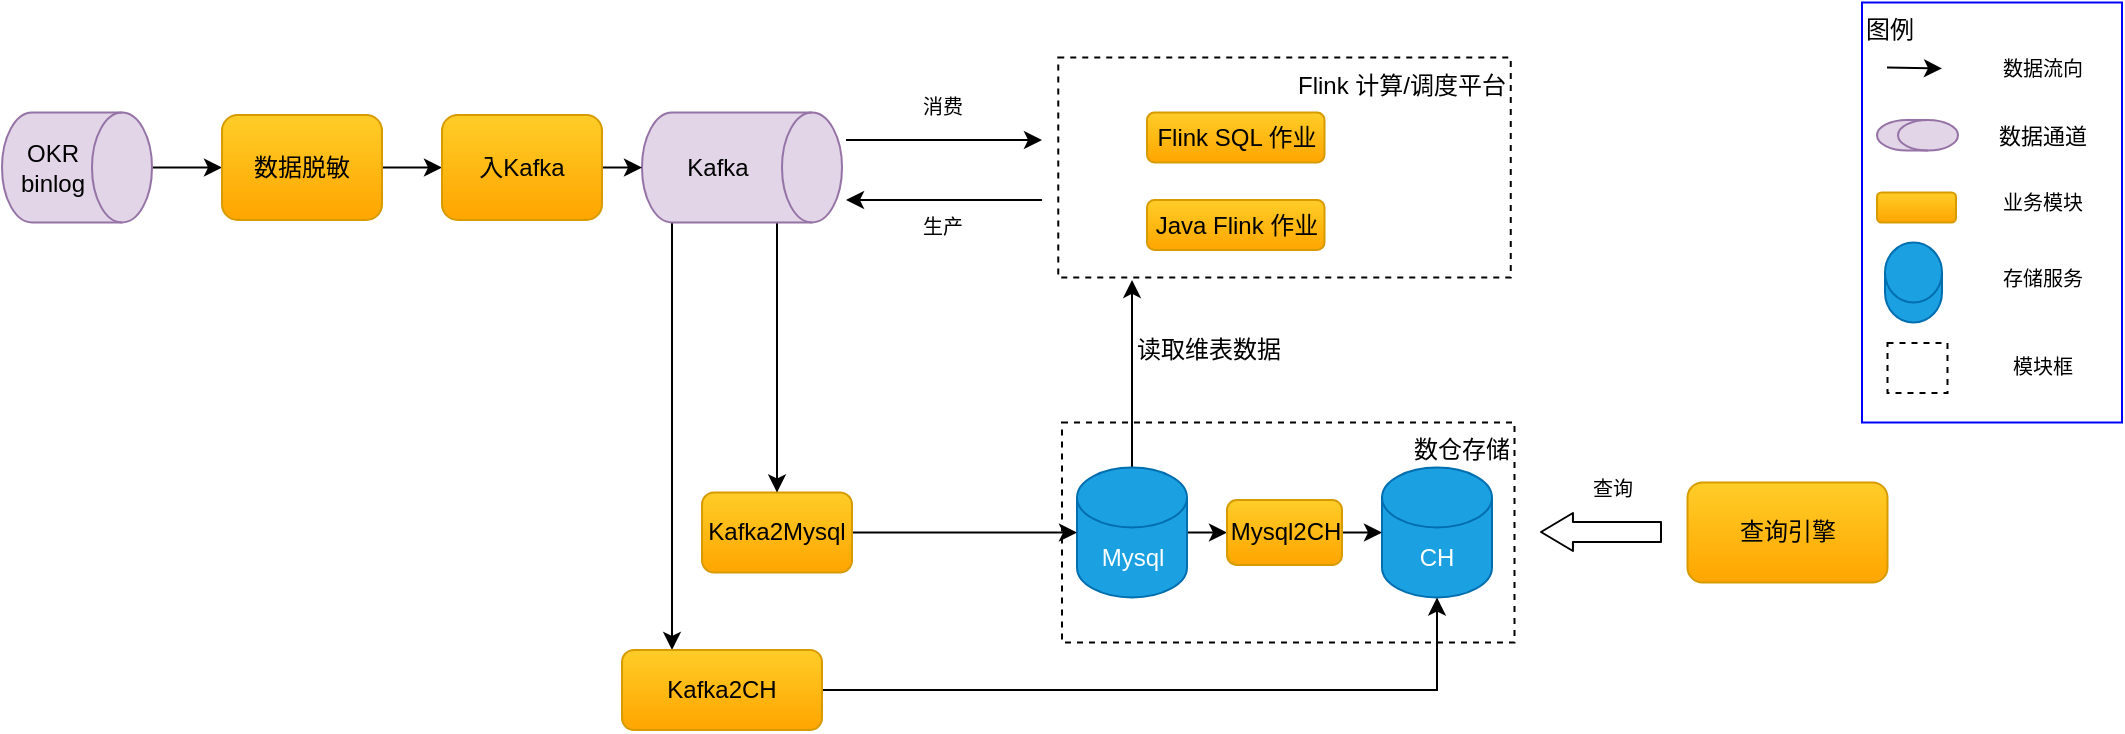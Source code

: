 <mxfile version="14.2.4" type="github">
  <diagram name="Page-1" id="74e2e168-ea6b-b213-b513-2b3c1d86103e">
    <mxGraphModel dx="1426" dy="769" grid="1" gridSize="10" guides="1" tooltips="1" connect="1" arrows="1" fold="1" page="1" pageScale="1" pageWidth="50000" pageHeight="50000" background="#ffffff" math="0" shadow="0">
      <root>
        <mxCell id="0" />
        <mxCell id="1" parent="0" />
        <mxCell id="NLmopnV-vXzY3RXHKh_Q-144" style="edgeStyle=orthogonalEdgeStyle;rounded=0;orthogonalLoop=1;jettySize=auto;html=1;exitX=1;exitY=0.5;exitDx=0;exitDy=0;exitPerimeter=0;strokeWidth=1;" parent="1" source="NLmopnV-vXzY3RXHKh_Q-145" edge="1">
          <mxGeometry relative="1" as="geometry">
            <mxPoint x="772.5" y="1686.25" as="targetPoint" />
          </mxGeometry>
        </mxCell>
        <mxCell id="NLmopnV-vXzY3RXHKh_Q-189" style="edgeStyle=orthogonalEdgeStyle;rounded=0;orthogonalLoop=1;jettySize=auto;html=1;exitX=0.5;exitY=0;exitDx=0;exitDy=0;exitPerimeter=0;startArrow=none;startFill=0;endArrow=classic;endFill=1;strokeWidth=1;entryX=0.163;entryY=1.011;entryDx=0;entryDy=0;entryPerimeter=0;" parent="1" source="NLmopnV-vXzY3RXHKh_Q-145" target="NLmopnV-vXzY3RXHKh_Q-223" edge="1">
          <mxGeometry relative="1" as="geometry">
            <mxPoint x="725" y="1580" as="targetPoint" />
          </mxGeometry>
        </mxCell>
        <mxCell id="NLmopnV-vXzY3RXHKh_Q-145" value="Mysql" style="shape=cylinder3;whiteSpace=wrap;html=1;boundedLbl=1;backgroundOutline=1;size=15;strokeWidth=1;fillColor=#1ba1e2;align=center;strokeColor=#006EAF;fontColor=#ffffff;" parent="1" vertex="1">
          <mxGeometry x="697.5" y="1653.75" width="55" height="65" as="geometry" />
        </mxCell>
        <mxCell id="NLmopnV-vXzY3RXHKh_Q-146" value="CH" style="shape=cylinder3;whiteSpace=wrap;html=1;boundedLbl=1;backgroundOutline=1;size=15;strokeWidth=1;fillColor=#1ba1e2;align=center;strokeColor=#006EAF;fontColor=#ffffff;" parent="1" vertex="1">
          <mxGeometry x="850" y="1653.75" width="55" height="65" as="geometry" />
        </mxCell>
        <mxCell id="NLmopnV-vXzY3RXHKh_Q-151" style="edgeStyle=orthogonalEdgeStyle;rounded=0;orthogonalLoop=1;jettySize=auto;html=1;entryX=0;entryY=0.5;entryDx=0;entryDy=0;entryPerimeter=0;strokeWidth=1;" parent="1" source="NLmopnV-vXzY3RXHKh_Q-153" target="NLmopnV-vXzY3RXHKh_Q-146" edge="1">
          <mxGeometry relative="1" as="geometry">
            <mxPoint x="832.5" y="1686.25" as="sourcePoint" />
          </mxGeometry>
        </mxCell>
        <mxCell id="NLmopnV-vXzY3RXHKh_Q-152" value="数仓存储" style="rounded=0;whiteSpace=wrap;html=1;strokeWidth=1;fillColor=none;align=right;verticalAlign=top;dashed=1;" parent="1" vertex="1">
          <mxGeometry x="690" y="1631.25" width="226.25" height="110" as="geometry" />
        </mxCell>
        <mxCell id="NLmopnV-vXzY3RXHKh_Q-153" value="Mysql2CH" style="rounded=1;whiteSpace=wrap;html=1;strokeWidth=1;fillColor=#ffcd28;align=center;strokeColor=#d79b00;gradientColor=#ffa500;" parent="1" vertex="1">
          <mxGeometry x="772.5" y="1670" width="57.5" height="32.5" as="geometry" />
        </mxCell>
        <mxCell id="NLmopnV-vXzY3RXHKh_Q-202" style="edgeStyle=orthogonalEdgeStyle;rounded=0;orthogonalLoop=1;jettySize=auto;html=1;exitX=1;exitY=0.5;exitDx=0;exitDy=0;startArrow=none;startFill=0;endArrow=classic;endFill=1;strokeWidth=1;" parent="1" source="NLmopnV-vXzY3RXHKh_Q-157" target="NLmopnV-vXzY3RXHKh_Q-145" edge="1">
          <mxGeometry relative="1" as="geometry" />
        </mxCell>
        <mxCell id="NLmopnV-vXzY3RXHKh_Q-157" value="Kafka2Mysql" style="rounded=1;whiteSpace=wrap;html=1;strokeWidth=1;fillColor=#ffcd28;align=center;strokeColor=#d79b00;gradientColor=#ffa500;" parent="1" vertex="1">
          <mxGeometry x="510" y="1666.25" width="75" height="40" as="geometry" />
        </mxCell>
        <mxCell id="NLmopnV-vXzY3RXHKh_Q-200" style="edgeStyle=orthogonalEdgeStyle;rounded=0;orthogonalLoop=1;jettySize=auto;html=1;exitX=1;exitY=0;exitDx=0;exitDy=32.5;exitPerimeter=0;startArrow=none;startFill=0;endArrow=classic;endFill=1;strokeWidth=1;" parent="1" source="NLmopnV-vXzY3RXHKh_Q-163" target="NLmopnV-vXzY3RXHKh_Q-157" edge="1">
          <mxGeometry relative="1" as="geometry" />
        </mxCell>
        <mxCell id="NLmopnV-vXzY3RXHKh_Q-201" style="edgeStyle=orthogonalEdgeStyle;rounded=0;orthogonalLoop=1;jettySize=auto;html=1;exitX=1;exitY=1;exitDx=0;exitDy=-15;exitPerimeter=0;entryX=0.25;entryY=0;entryDx=0;entryDy=0;startArrow=none;startFill=0;endArrow=classic;endFill=1;strokeWidth=1;" parent="1" source="NLmopnV-vXzY3RXHKh_Q-163" target="NLmopnV-vXzY3RXHKh_Q-191" edge="1">
          <mxGeometry relative="1" as="geometry" />
        </mxCell>
        <mxCell id="NLmopnV-vXzY3RXHKh_Q-163" value="Kafka" style="shape=cylinder3;whiteSpace=wrap;html=1;boundedLbl=1;backgroundOutline=1;size=15;strokeColor=#9673a6;strokeWidth=1;fillColor=#e1d5e7;align=center;direction=south;" parent="1" vertex="1">
          <mxGeometry x="480" y="1476.25" width="100" height="55" as="geometry" />
        </mxCell>
        <mxCell id="NLmopnV-vXzY3RXHKh_Q-181" style="edgeStyle=orthogonalEdgeStyle;rounded=0;orthogonalLoop=1;jettySize=auto;html=1;exitX=0.5;exitY=0;exitDx=0;exitDy=0;exitPerimeter=0;entryX=0;entryY=0.5;entryDx=0;entryDy=0;startArrow=none;startFill=0;endArrow=classic;endFill=1;strokeWidth=1;" parent="1" source="NLmopnV-vXzY3RXHKh_Q-177" target="NLmopnV-vXzY3RXHKh_Q-179" edge="1">
          <mxGeometry relative="1" as="geometry" />
        </mxCell>
        <mxCell id="NLmopnV-vXzY3RXHKh_Q-177" value="OKR binlog" style="shape=cylinder3;whiteSpace=wrap;html=1;boundedLbl=1;backgroundOutline=1;size=15;strokeColor=#9673a6;strokeWidth=1;fillColor=#e1d5e7;align=center;direction=south;" parent="1" vertex="1">
          <mxGeometry x="160" y="1476.25" width="75" height="55" as="geometry" />
        </mxCell>
        <mxCell id="NLmopnV-vXzY3RXHKh_Q-222" style="edgeStyle=orthogonalEdgeStyle;rounded=0;orthogonalLoop=1;jettySize=auto;html=1;exitX=1;exitY=0.5;exitDx=0;exitDy=0;entryX=0;entryY=0.5;entryDx=0;entryDy=0;startArrow=none;startFill=0;endArrow=classic;endFill=1;strokeWidth=1;" parent="1" source="NLmopnV-vXzY3RXHKh_Q-179" target="NLmopnV-vXzY3RXHKh_Q-218" edge="1">
          <mxGeometry relative="1" as="geometry" />
        </mxCell>
        <mxCell id="NLmopnV-vXzY3RXHKh_Q-179" value="数据脱敏" style="rounded=1;whiteSpace=wrap;html=1;strokeWidth=1;fillColor=#ffcd28;align=center;strokeColor=#d79b00;gradientColor=#ffa500;" parent="1" vertex="1">
          <mxGeometry x="270" y="1477.5" width="80" height="52.5" as="geometry" />
        </mxCell>
        <mxCell id="NLmopnV-vXzY3RXHKh_Q-192" style="edgeStyle=orthogonalEdgeStyle;rounded=0;orthogonalLoop=1;jettySize=auto;html=1;exitX=1;exitY=0.5;exitDx=0;exitDy=0;startArrow=none;startFill=0;endArrow=classic;endFill=1;strokeWidth=1;entryX=0.5;entryY=1;entryDx=0;entryDy=0;entryPerimeter=0;" parent="1" source="NLmopnV-vXzY3RXHKh_Q-191" target="NLmopnV-vXzY3RXHKh_Q-146" edge="1">
          <mxGeometry relative="1" as="geometry">
            <mxPoint x="740" y="1765" as="targetPoint" />
          </mxGeometry>
        </mxCell>
        <mxCell id="NLmopnV-vXzY3RXHKh_Q-191" value="Kafka2CH" style="rounded=1;whiteSpace=wrap;html=1;strokeWidth=1;fillColor=#ffcd28;align=center;strokeColor=#d79b00;gradientColor=#ffa500;" parent="1" vertex="1">
          <mxGeometry x="470" y="1745" width="100" height="40" as="geometry" />
        </mxCell>
        <mxCell id="NLmopnV-vXzY3RXHKh_Q-204" value="读取维表数据" style="text;html=1;align=center;verticalAlign=middle;resizable=0;points=[];autosize=1;" parent="1" vertex="1">
          <mxGeometry x="717.5" y="1585" width="90" height="20" as="geometry" />
        </mxCell>
        <mxCell id="NLmopnV-vXzY3RXHKh_Q-205" value="图例" style="rounded=0;whiteSpace=wrap;html=1;strokeColor=#0000FF;strokeWidth=1;fillColor=none;align=left;verticalAlign=top;" parent="1" vertex="1">
          <mxGeometry x="1090" y="1421.25" width="130" height="210" as="geometry" />
        </mxCell>
        <mxCell id="NLmopnV-vXzY3RXHKh_Q-207" value="数据流向" style="text;html=1;align=center;verticalAlign=middle;resizable=0;points=[];autosize=1;fontSize=10;" parent="1" vertex="1">
          <mxGeometry x="1150" y="1443.75" width="60" height="20" as="geometry" />
        </mxCell>
        <mxCell id="NLmopnV-vXzY3RXHKh_Q-208" value="" style="shape=cylinder3;whiteSpace=wrap;html=1;boundedLbl=1;backgroundOutline=1;size=15;strokeColor=#9673a6;strokeWidth=1;fillColor=#e1d5e7;align=center;direction=south;" parent="1" vertex="1">
          <mxGeometry x="1097.5" y="1480" width="40.5" height="15.25" as="geometry" />
        </mxCell>
        <mxCell id="NLmopnV-vXzY3RXHKh_Q-211" value="&lt;font style=&quot;font-size: 11px&quot;&gt;数据通道&lt;/font&gt;" style="text;html=1;align=center;verticalAlign=middle;resizable=0;points=[];autosize=1;fontSize=10;" parent="1" vertex="1">
          <mxGeometry x="1150" y="1477.5" width="60" height="20" as="geometry" />
        </mxCell>
        <mxCell id="NLmopnV-vXzY3RXHKh_Q-212" value="" style="endArrow=classic;html=1;strokeWidth=1;" parent="1" edge="1">
          <mxGeometry width="50" height="50" relative="1" as="geometry">
            <mxPoint x="1102.5" y="1453.75" as="sourcePoint" />
            <mxPoint x="1130" y="1454.25" as="targetPoint" />
          </mxGeometry>
        </mxCell>
        <mxCell id="NLmopnV-vXzY3RXHKh_Q-213" value="" style="rounded=1;whiteSpace=wrap;html=1;strokeWidth=1;fillColor=#ffcd28;align=center;strokeColor=#d79b00;gradientColor=#ffa500;" parent="1" vertex="1">
          <mxGeometry x="1097.5" y="1516.25" width="39.5" height="15" as="geometry" />
        </mxCell>
        <mxCell id="NLmopnV-vXzY3RXHKh_Q-214" value="业务模块" style="text;html=1;align=center;verticalAlign=middle;resizable=0;points=[];autosize=1;fontSize=10;" parent="1" vertex="1">
          <mxGeometry x="1150" y="1511.25" width="60" height="20" as="geometry" />
        </mxCell>
        <mxCell id="NLmopnV-vXzY3RXHKh_Q-215" value="" style="shape=cylinder3;whiteSpace=wrap;html=1;boundedLbl=1;backgroundOutline=1;size=15;strokeWidth=1;fillColor=#1ba1e2;align=center;strokeColor=#006EAF;fontColor=#ffffff;" parent="1" vertex="1">
          <mxGeometry x="1101.5" y="1541.25" width="28.5" height="40" as="geometry" />
        </mxCell>
        <mxCell id="NLmopnV-vXzY3RXHKh_Q-216" value="存储服务" style="text;html=1;align=center;verticalAlign=middle;resizable=0;points=[];autosize=1;fontSize=10;" parent="1" vertex="1">
          <mxGeometry x="1150" y="1548.75" width="60" height="20" as="geometry" />
        </mxCell>
        <mxCell id="NLmopnV-vXzY3RXHKh_Q-221" style="edgeStyle=orthogonalEdgeStyle;rounded=0;orthogonalLoop=1;jettySize=auto;html=1;exitX=1;exitY=0.5;exitDx=0;exitDy=0;entryX=0.5;entryY=1;entryDx=0;entryDy=0;entryPerimeter=0;startArrow=none;startFill=0;endArrow=classic;endFill=1;strokeWidth=1;" parent="1" source="NLmopnV-vXzY3RXHKh_Q-218" target="NLmopnV-vXzY3RXHKh_Q-163" edge="1">
          <mxGeometry relative="1" as="geometry" />
        </mxCell>
        <mxCell id="NLmopnV-vXzY3RXHKh_Q-218" value="入Kafka" style="rounded=1;whiteSpace=wrap;html=1;strokeWidth=1;fillColor=#ffcd28;align=center;strokeColor=#d79b00;gradientColor=#ffa500;" parent="1" vertex="1">
          <mxGeometry x="380" y="1477.5" width="80" height="52.5" as="geometry" />
        </mxCell>
        <mxCell id="NLmopnV-vXzY3RXHKh_Q-223" value="Flink 计算/调度平台" style="rounded=0;whiteSpace=wrap;html=1;strokeWidth=1;fillColor=none;align=right;verticalAlign=top;dashed=1;" parent="1" vertex="1">
          <mxGeometry x="688.13" y="1448.75" width="226.25" height="110" as="geometry" />
        </mxCell>
        <mxCell id="NLmopnV-vXzY3RXHKh_Q-224" value="Flink SQL 作业" style="rounded=1;whiteSpace=wrap;html=1;strokeWidth=1;fillColor=#ffcd28;align=center;strokeColor=#d79b00;gradientColor=#ffa500;" parent="1" vertex="1">
          <mxGeometry x="732.5" y="1476.25" width="88.75" height="25" as="geometry" />
        </mxCell>
        <mxCell id="NLmopnV-vXzY3RXHKh_Q-225" value="Java Flink 作业" style="rounded=1;whiteSpace=wrap;html=1;strokeWidth=1;fillColor=#ffcd28;align=center;strokeColor=#d79b00;gradientColor=#ffa500;" parent="1" vertex="1">
          <mxGeometry x="732.5" y="1520" width="88.75" height="25" as="geometry" />
        </mxCell>
        <mxCell id="Vv0N8--DrlEAPuY4mCLn-1" value="" style="endArrow=classic;html=1;fontSize=10;" edge="1" parent="1">
          <mxGeometry width="50" height="50" relative="1" as="geometry">
            <mxPoint x="582" y="1490" as="sourcePoint" />
            <mxPoint x="680" y="1490" as="targetPoint" />
          </mxGeometry>
        </mxCell>
        <mxCell id="Vv0N8--DrlEAPuY4mCLn-2" value="" style="endArrow=none;html=1;fontSize=10;startArrow=classic;startFill=1;endFill=0;" edge="1" parent="1">
          <mxGeometry width="50" height="50" relative="1" as="geometry">
            <mxPoint x="582" y="1520" as="sourcePoint" />
            <mxPoint x="680" y="1520" as="targetPoint" />
          </mxGeometry>
        </mxCell>
        <mxCell id="Vv0N8--DrlEAPuY4mCLn-3" value="消费" style="text;html=1;align=center;verticalAlign=middle;resizable=0;points=[];autosize=1;fontSize=10;" vertex="1" parent="1">
          <mxGeometry x="610" y="1462.5" width="40" height="20" as="geometry" />
        </mxCell>
        <mxCell id="Vv0N8--DrlEAPuY4mCLn-4" value="生产" style="text;html=1;align=center;verticalAlign=middle;resizable=0;points=[];autosize=1;fontSize=10;" vertex="1" parent="1">
          <mxGeometry x="610" y="1522.5" width="40" height="20" as="geometry" />
        </mxCell>
        <mxCell id="Vv0N8--DrlEAPuY4mCLn-5" value="" style="rounded=0;whiteSpace=wrap;html=1;strokeWidth=1;fillColor=none;align=right;verticalAlign=top;dashed=1;" vertex="1" parent="1">
          <mxGeometry x="1102.75" y="1591.5" width="30" height="25" as="geometry" />
        </mxCell>
        <mxCell id="Vv0N8--DrlEAPuY4mCLn-6" value="模块框" style="text;html=1;align=center;verticalAlign=middle;resizable=0;points=[];autosize=1;fontSize=10;" vertex="1" parent="1">
          <mxGeometry x="1155" y="1592.5" width="50" height="20" as="geometry" />
        </mxCell>
        <mxCell id="Vv0N8--DrlEAPuY4mCLn-11" value="查询引擎" style="rounded=1;whiteSpace=wrap;html=1;strokeWidth=1;fillColor=#ffcd28;align=center;strokeColor=#d79b00;gradientColor=#ffa500;" vertex="1" parent="1">
          <mxGeometry x="1002.75" y="1661.25" width="100" height="50" as="geometry" />
        </mxCell>
        <mxCell id="Vv0N8--DrlEAPuY4mCLn-12" value="" style="shape=flexArrow;endArrow=classic;html=1;fontSize=10;endWidth=8;endSize=4.99;" edge="1" parent="1">
          <mxGeometry width="50" height="50" relative="1" as="geometry">
            <mxPoint x="990" y="1686" as="sourcePoint" />
            <mxPoint x="929" y="1686" as="targetPoint" />
          </mxGeometry>
        </mxCell>
        <mxCell id="Vv0N8--DrlEAPuY4mCLn-13" value="查询" style="text;html=1;align=center;verticalAlign=middle;resizable=0;points=[];autosize=1;fontSize=10;" vertex="1" parent="1">
          <mxGeometry x="945" y="1653.75" width="40" height="20" as="geometry" />
        </mxCell>
      </root>
    </mxGraphModel>
  </diagram>
</mxfile>
